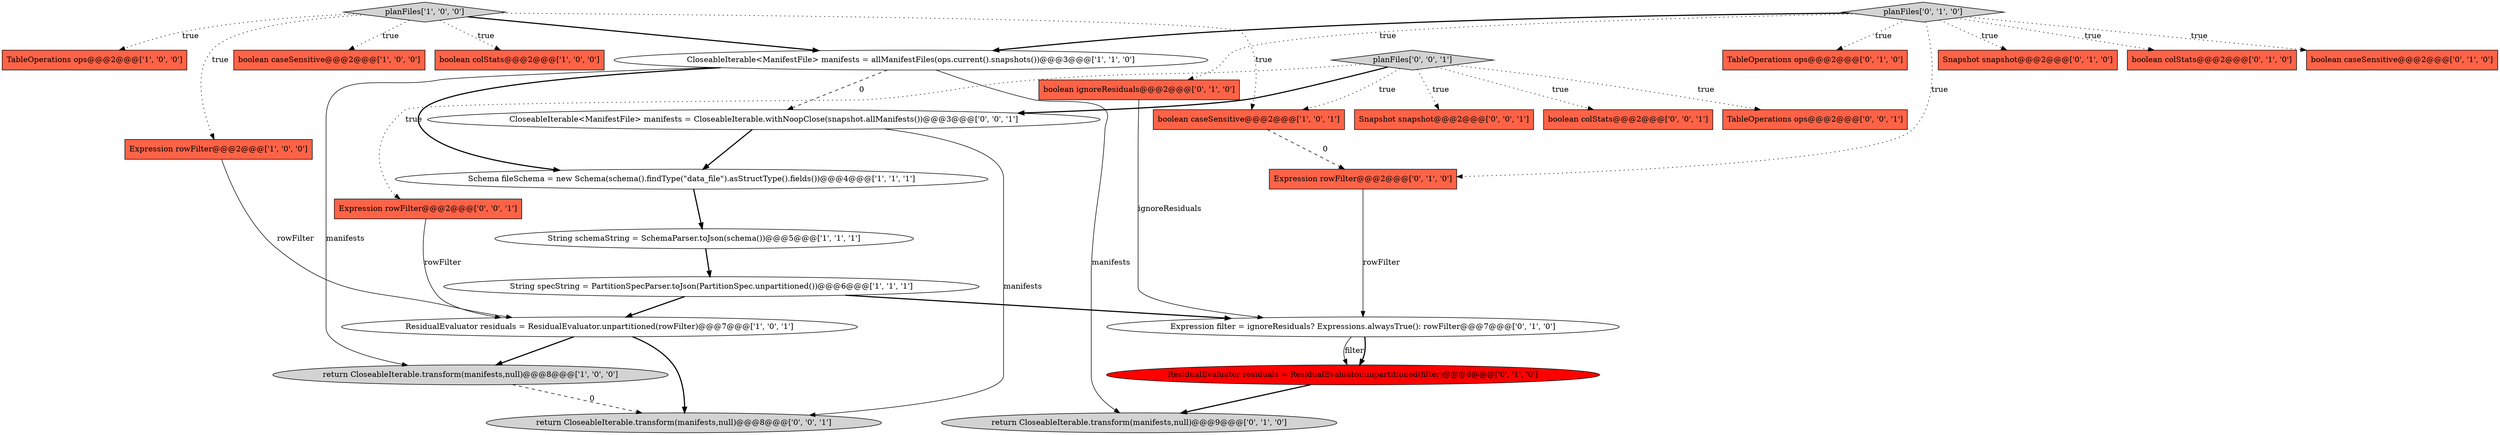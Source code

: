 digraph {
3 [style = filled, label = "boolean caseSensitive@@@2@@@['1', '0', '0']", fillcolor = tomato, shape = box image = "AAA0AAABBB1BBB"];
28 [style = filled, label = "Expression rowFilter@@@2@@@['0', '0', '1']", fillcolor = tomato, shape = box image = "AAA0AAABBB3BBB"];
14 [style = filled, label = "Snapshot snapshot@@@2@@@['0', '1', '0']", fillcolor = tomato, shape = box image = "AAA0AAABBB2BBB"];
7 [style = filled, label = "CloseableIterable<ManifestFile> manifests = allManifestFiles(ops.current().snapshots())@@@3@@@['1', '1', '0']", fillcolor = white, shape = ellipse image = "AAA0AAABBB1BBB"];
27 [style = filled, label = "planFiles['0', '0', '1']", fillcolor = lightgray, shape = diamond image = "AAA0AAABBB3BBB"];
0 [style = filled, label = "boolean colStats@@@2@@@['1', '0', '0']", fillcolor = tomato, shape = box image = "AAA0AAABBB1BBB"];
4 [style = filled, label = "TableOperations ops@@@2@@@['1', '0', '0']", fillcolor = tomato, shape = box image = "AAA0AAABBB1BBB"];
8 [style = filled, label = "Schema fileSchema = new Schema(schema().findType(\"data_file\").asStructType().fields())@@@4@@@['1', '1', '1']", fillcolor = white, shape = ellipse image = "AAA0AAABBB1BBB"];
9 [style = filled, label = "ResidualEvaluator residuals = ResidualEvaluator.unpartitioned(rowFilter)@@@7@@@['1', '0', '1']", fillcolor = white, shape = ellipse image = "AAA0AAABBB1BBB"];
24 [style = filled, label = "Snapshot snapshot@@@2@@@['0', '0', '1']", fillcolor = tomato, shape = box image = "AAA0AAABBB3BBB"];
10 [style = filled, label = "String schemaString = SchemaParser.toJson(schema())@@@5@@@['1', '1', '1']", fillcolor = white, shape = ellipse image = "AAA0AAABBB1BBB"];
11 [style = filled, label = "boolean caseSensitive@@@2@@@['1', '0', '1']", fillcolor = tomato, shape = box image = "AAA0AAABBB1BBB"];
2 [style = filled, label = "return CloseableIterable.transform(manifests,null)@@@8@@@['1', '0', '0']", fillcolor = lightgray, shape = ellipse image = "AAA0AAABBB1BBB"];
23 [style = filled, label = "return CloseableIterable.transform(manifests,null)@@@8@@@['0', '0', '1']", fillcolor = lightgray, shape = ellipse image = "AAA0AAABBB3BBB"];
15 [style = filled, label = "boolean colStats@@@2@@@['0', '1', '0']", fillcolor = tomato, shape = box image = "AAA0AAABBB2BBB"];
21 [style = filled, label = "ResidualEvaluator residuals = ResidualEvaluator.unpartitioned(filter)@@@8@@@['0', '1', '0']", fillcolor = red, shape = ellipse image = "AAA1AAABBB2BBB"];
6 [style = filled, label = "Expression rowFilter@@@2@@@['1', '0', '0']", fillcolor = tomato, shape = box image = "AAA0AAABBB1BBB"];
1 [style = filled, label = "String specString = PartitionSpecParser.toJson(PartitionSpec.unpartitioned())@@@6@@@['1', '1', '1']", fillcolor = white, shape = ellipse image = "AAA0AAABBB1BBB"];
18 [style = filled, label = "boolean ignoreResiduals@@@2@@@['0', '1', '0']", fillcolor = tomato, shape = box image = "AAA0AAABBB2BBB"];
13 [style = filled, label = "boolean caseSensitive@@@2@@@['0', '1', '0']", fillcolor = tomato, shape = box image = "AAA0AAABBB2BBB"];
22 [style = filled, label = "CloseableIterable<ManifestFile> manifests = CloseableIterable.withNoopClose(snapshot.allManifests())@@@3@@@['0', '0', '1']", fillcolor = white, shape = ellipse image = "AAA0AAABBB3BBB"];
12 [style = filled, label = "planFiles['0', '1', '0']", fillcolor = lightgray, shape = diamond image = "AAA0AAABBB2BBB"];
17 [style = filled, label = "TableOperations ops@@@2@@@['0', '1', '0']", fillcolor = tomato, shape = box image = "AAA0AAABBB2BBB"];
19 [style = filled, label = "Expression filter = ignoreResiduals? Expressions.alwaysTrue(): rowFilter@@@7@@@['0', '1', '0']", fillcolor = white, shape = ellipse image = "AAA0AAABBB2BBB"];
16 [style = filled, label = "return CloseableIterable.transform(manifests,null)@@@9@@@['0', '1', '0']", fillcolor = lightgray, shape = ellipse image = "AAA0AAABBB2BBB"];
26 [style = filled, label = "boolean colStats@@@2@@@['0', '0', '1']", fillcolor = tomato, shape = box image = "AAA0AAABBB3BBB"];
5 [style = filled, label = "planFiles['1', '0', '0']", fillcolor = lightgray, shape = diamond image = "AAA0AAABBB1BBB"];
20 [style = filled, label = "Expression rowFilter@@@2@@@['0', '1', '0']", fillcolor = tomato, shape = box image = "AAA1AAABBB2BBB"];
25 [style = filled, label = "TableOperations ops@@@2@@@['0', '0', '1']", fillcolor = tomato, shape = box image = "AAA0AAABBB3BBB"];
2->23 [style = dashed, label="0"];
22->23 [style = solid, label="manifests"];
8->10 [style = bold, label=""];
12->17 [style = dotted, label="true"];
11->20 [style = dashed, label="0"];
27->25 [style = dotted, label="true"];
9->2 [style = bold, label=""];
27->26 [style = dotted, label="true"];
20->19 [style = solid, label="rowFilter"];
12->15 [style = dotted, label="true"];
5->6 [style = dotted, label="true"];
6->9 [style = solid, label="rowFilter"];
12->18 [style = dotted, label="true"];
5->0 [style = dotted, label="true"];
27->24 [style = dotted, label="true"];
28->9 [style = solid, label="rowFilter"];
5->3 [style = dotted, label="true"];
7->8 [style = bold, label=""];
27->22 [style = bold, label=""];
12->7 [style = bold, label=""];
1->9 [style = bold, label=""];
5->4 [style = dotted, label="true"];
27->11 [style = dotted, label="true"];
19->21 [style = solid, label="filter"];
22->8 [style = bold, label=""];
9->23 [style = bold, label=""];
27->28 [style = dotted, label="true"];
12->14 [style = dotted, label="true"];
7->2 [style = solid, label="manifests"];
5->11 [style = dotted, label="true"];
12->13 [style = dotted, label="true"];
12->20 [style = dotted, label="true"];
7->16 [style = solid, label="manifests"];
21->16 [style = bold, label=""];
5->7 [style = bold, label=""];
18->19 [style = solid, label="ignoreResiduals"];
1->19 [style = bold, label=""];
10->1 [style = bold, label=""];
7->22 [style = dashed, label="0"];
19->21 [style = bold, label=""];
}
